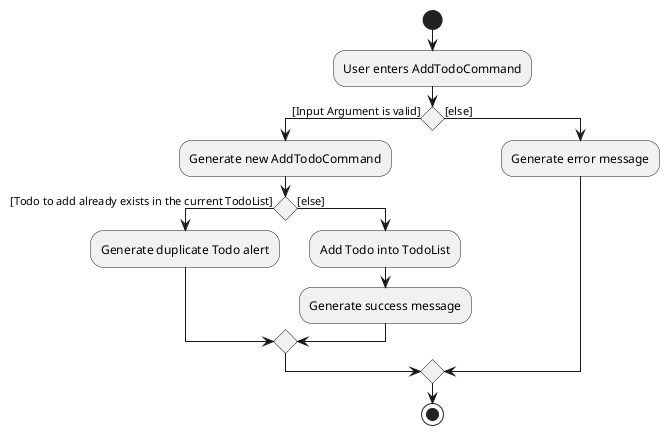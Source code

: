 @startuml
start
:User enters AddTodoCommand;
    if () then ([Input Argument is valid])
        :Generate new AddTodoCommand;
        if () then ([Todo to add already exists in the current TodoList])
            :Generate duplicate Todo alert;
        else ([else])
            :Add Todo into TodoList;
            :Generate success message;
        endif
    else ([else])
        :Generate error message;
    endif
stop
@enduml
